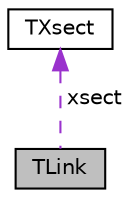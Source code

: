 digraph "TLink"
{
  edge [fontname="Helvetica",fontsize="10",labelfontname="Helvetica",labelfontsize="10"];
  node [fontname="Helvetica",fontsize="10",shape=record];
  Node1 [label="TLink",height=0.2,width=0.4,color="black", fillcolor="grey75", style="filled", fontcolor="black"];
  Node2 -> Node1 [dir="back",color="darkorchid3",fontsize="10",style="dashed",label=" xsect" ,fontname="Helvetica"];
  Node2 [label="TXsect",height=0.2,width=0.4,color="black", fillcolor="white", style="filled",URL="$d2/d70/struct_t_xsect.html"];
}
